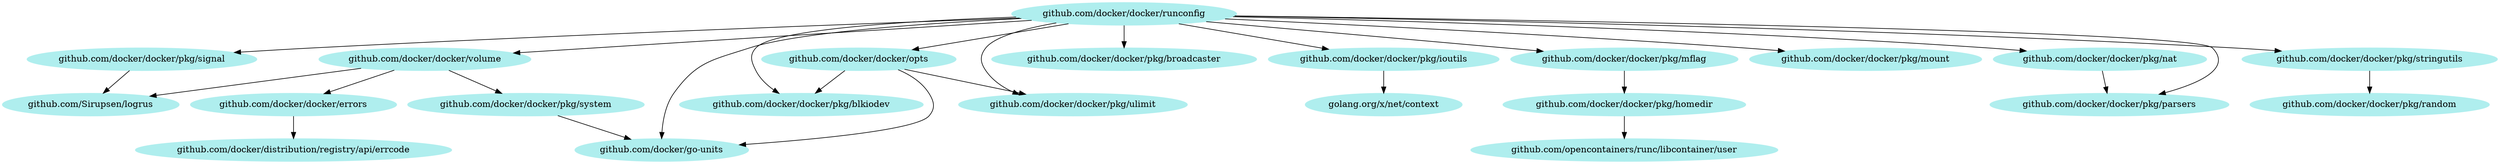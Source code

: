 digraph godep {
0 [label="github.com/docker/docker/pkg/signal" style="filled" color="paleturquoise"];
0 -> 1;
2 [label="github.com/docker/docker/volume" style="filled" color="paleturquoise"];
2 -> 1;
2 -> 3;
2 -> 4;
5 [label="github.com/docker/docker/runconfig" style="filled" color="paleturquoise"];
5 -> 6;
5 -> 7;
5 -> 8;
5 -> 9;
5 -> 10;
5 -> 11;
5 -> 12;
5 -> 13;
5 -> 0;
5 -> 14;
5 -> 15;
5 -> 2;
5 -> 16;
6 [label="github.com/docker/docker/opts" style="filled" color="paleturquoise"];
6 -> 7;
6 -> 15;
6 -> 16;
7 [label="github.com/docker/docker/pkg/blkiodev" style="filled" color="paleturquoise"];
9 [label="github.com/docker/docker/pkg/ioutils" style="filled" color="paleturquoise"];
9 -> 17;
17 [label="golang.org/x/net/context" style="filled" color="paleturquoise"];
18 [label="github.com/docker/docker/pkg/homedir" style="filled" color="paleturquoise"];
18 -> 19;
3 [label="github.com/docker/docker/errors" style="filled" color="paleturquoise"];
3 -> 20;
15 [label="github.com/docker/docker/pkg/ulimit" style="filled" color="paleturquoise"];
16 [label="github.com/docker/go-units" style="filled" color="paleturquoise"];
11 [label="github.com/docker/docker/pkg/mount" style="filled" color="paleturquoise"];
12 [label="github.com/docker/docker/pkg/nat" style="filled" color="paleturquoise"];
12 -> 13;
14 [label="github.com/docker/docker/pkg/stringutils" style="filled" color="paleturquoise"];
14 -> 21;
21 [label="github.com/docker/docker/pkg/random" style="filled" color="paleturquoise"];
19 [label="github.com/opencontainers/runc/libcontainer/user" style="filled" color="paleturquoise"];
13 [label="github.com/docker/docker/pkg/parsers" style="filled" color="paleturquoise"];
1 [label="github.com/Sirupsen/logrus" style="filled" color="paleturquoise"];
8 [label="github.com/docker/docker/pkg/broadcaster" style="filled" color="paleturquoise"];
10 [label="github.com/docker/docker/pkg/mflag" style="filled" color="paleturquoise"];
10 -> 18;
20 [label="github.com/docker/distribution/registry/api/errcode" style="filled" color="paleturquoise"];
4 [label="github.com/docker/docker/pkg/system" style="filled" color="paleturquoise"];
4 -> 16;
}
